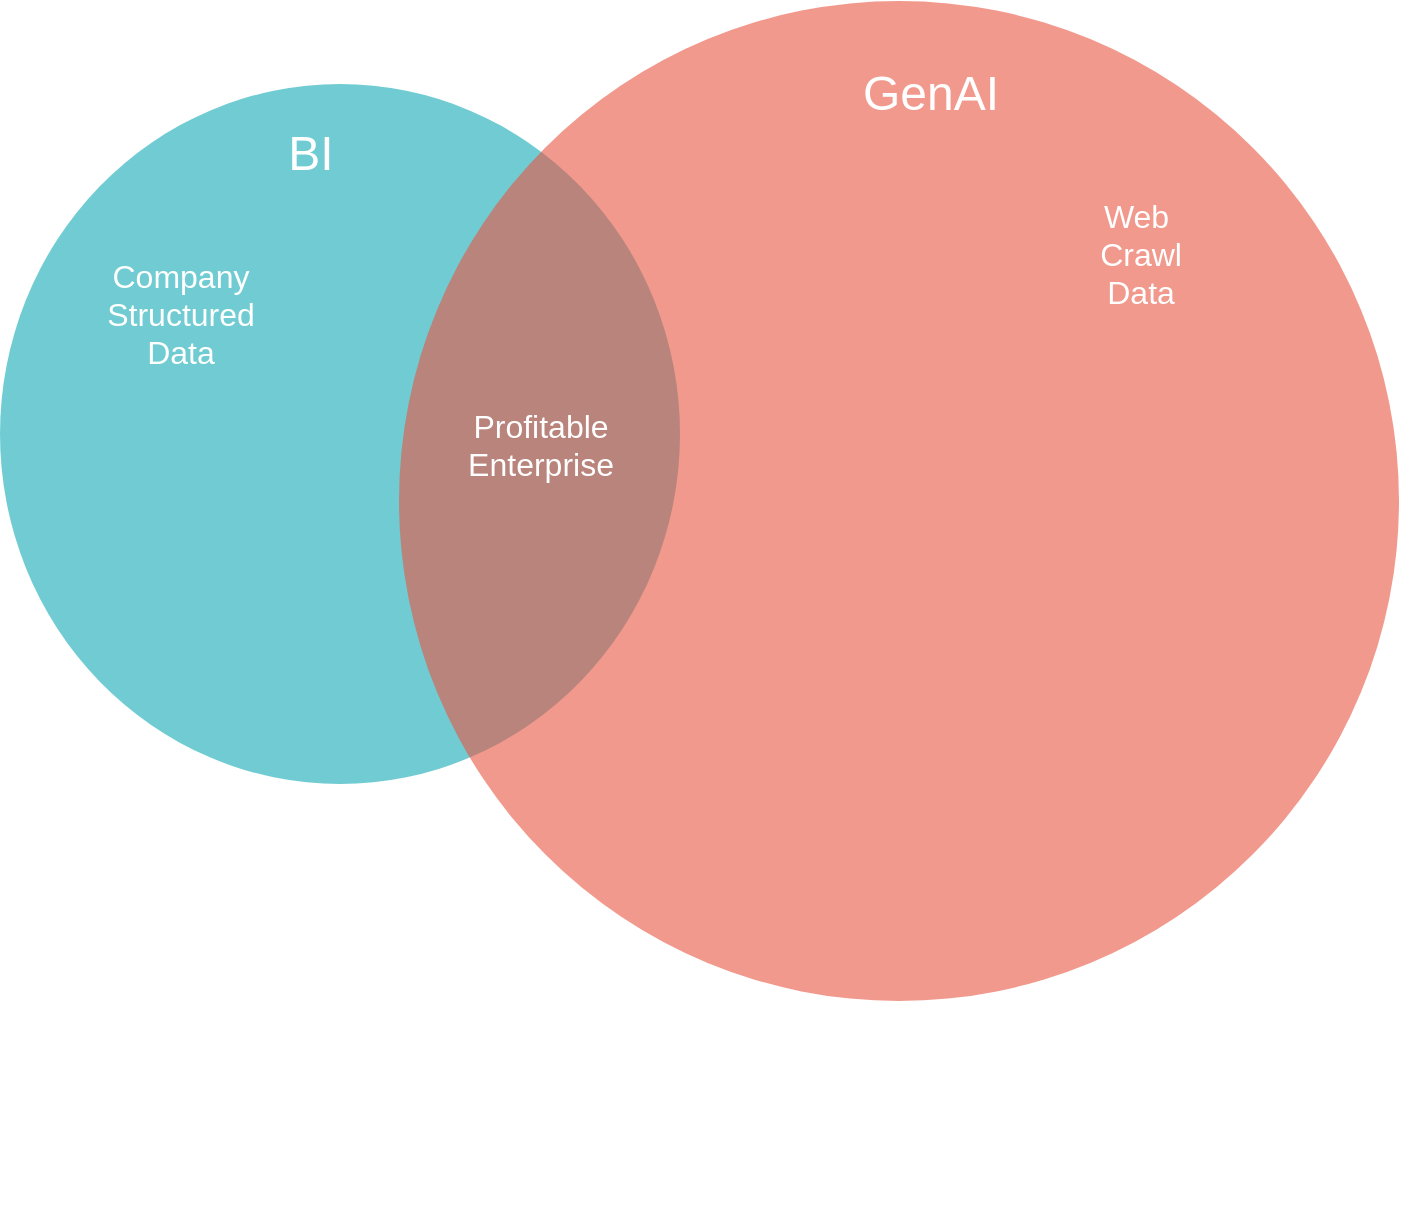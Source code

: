 <mxfile version="24.5.2" type="github">
  <diagram id="3228e29e-7158-1315-38df-8450db1d8a1d" name="Page-1">
    <mxGraphModel dx="880" dy="426" grid="1" gridSize="10" guides="1" tooltips="1" connect="1" arrows="1" fold="1" page="1" pageScale="1" pageWidth="1169" pageHeight="827" background="none" math="0" shadow="0">
      <root>
        <mxCell id="0" />
        <mxCell id="1" parent="0" />
        <mxCell id="21532" value="" style="ellipse;fillColor=#12AAB5;opacity=60;strokeColor=none;html=1;fontColor=#FFFFFF;" parent="1" vertex="1">
          <mxGeometry x="290" y="60" width="340" height="350" as="geometry" />
        </mxCell>
        <mxCell id="21533" value="" style="ellipse;fillColor=#e85642;opacity=60;strokeColor=none;html=1;fontColor=#FFFFFF;" parent="1" vertex="1">
          <mxGeometry x="489.5" y="18.5" width="500" height="500" as="geometry" />
        </mxCell>
        <mxCell id="21534" value="BI" style="text;fontSize=24;align=center;verticalAlign=middle;html=1;fontColor=#FFFFFF;" parent="1" vertex="1">
          <mxGeometry x="350" y="60" width="190" height="70" as="geometry" />
        </mxCell>
        <mxCell id="21535" value="GenAI" style="text;fontSize=24;align=center;verticalAlign=middle;html=1;fontColor=#FFFFFF;" parent="1" vertex="1">
          <mxGeometry x="660" y="30" width="190" height="70" as="geometry" />
        </mxCell>
        <mxCell id="21536" value="Tradition" style="text;fontSize=24;align=center;verticalAlign=middle;html=1;fontColor=#FFFFFF;" parent="1" vertex="1">
          <mxGeometry x="499.5" y="558.5" width="190" height="70" as="geometry" />
        </mxCell>
        <mxCell id="21537" value="Profitable&lt;div&gt;Enterprise&lt;/div&gt;" style="text;align=center;html=1;fontColor=#FFFFFF;fontSize=16;" parent="1" vertex="1">
          <mxGeometry x="540" y="215" width="40" height="40" as="geometry" />
        </mxCell>
        <mxCell id="EMeTvUz9oc_N5_n9DYTT-21541" value="Web&amp;nbsp;&lt;div&gt;Crawl&lt;/div&gt;&lt;div&gt;Data&lt;/div&gt;" style="text;align=center;html=1;fontColor=#FFFFFF;fontSize=16;" vertex="1" parent="1">
          <mxGeometry x="840" y="110" width="40" height="40" as="geometry" />
        </mxCell>
        <mxCell id="EMeTvUz9oc_N5_n9DYTT-21542" value="Company&lt;div&gt;Structured&lt;/div&gt;&lt;div&gt;Data&lt;/div&gt;" style="text;align=center;html=1;fontColor=#FFFFFF;fontSize=16;" vertex="1" parent="1">
          <mxGeometry x="360" y="140" width="40" height="40" as="geometry" />
        </mxCell>
      </root>
    </mxGraphModel>
  </diagram>
</mxfile>
